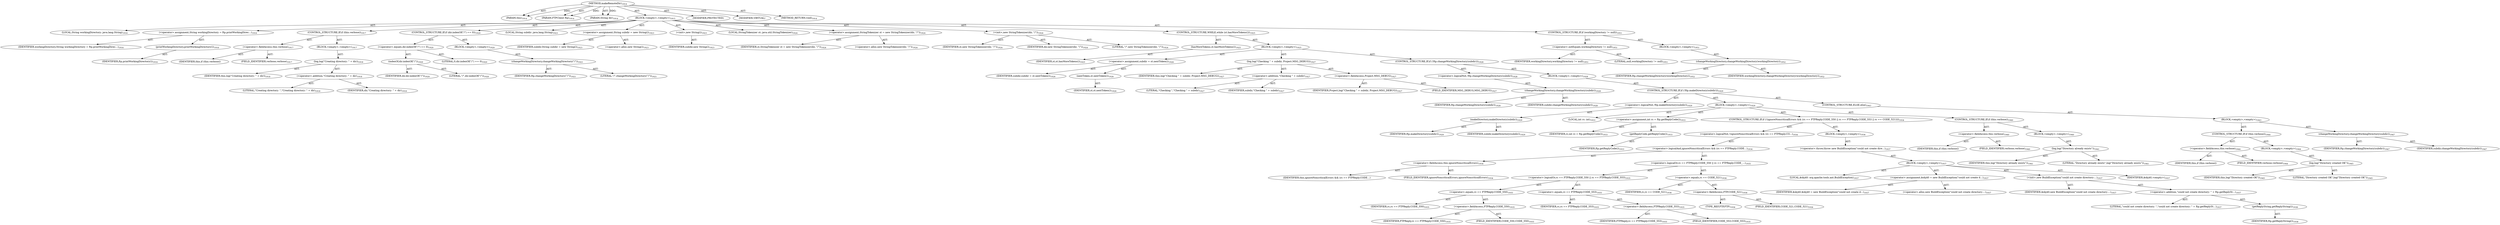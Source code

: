 digraph "makeRemoteDir" {  
"111669149766" [label = <(METHOD,makeRemoteDir)<SUB>1914</SUB>> ]
"115964117052" [label = <(PARAM,this)<SUB>1914</SUB>> ]
"115964117152" [label = <(PARAM,FTPClient ftp)<SUB>1914</SUB>> ]
"115964117153" [label = <(PARAM,String dir)<SUB>1914</SUB>> ]
"25769804126" [label = <(BLOCK,&lt;empty&gt;,&lt;empty&gt;)<SUB>1915</SUB>> ]
"94489280652" [label = <(LOCAL,String workingDirectory: java.lang.String)<SUB>1916</SUB>> ]
"30064772504" [label = <(&lt;operator&gt;.assignment,String workingDirectory = ftp.printWorkingDirec...)<SUB>1916</SUB>> ]
"68719477958" [label = <(IDENTIFIER,workingDirectory,String workingDirectory = ftp.printWorkingDirec...)<SUB>1916</SUB>> ]
"30064772505" [label = <(printWorkingDirectory,printWorkingDirectory())<SUB>1916</SUB>> ]
"68719477959" [label = <(IDENTIFIER,ftp,printWorkingDirectory())<SUB>1916</SUB>> ]
"47244640500" [label = <(CONTROL_STRUCTURE,IF,if (this.verbose))<SUB>1917</SUB>> ]
"30064772506" [label = <(&lt;operator&gt;.fieldAccess,this.verbose)<SUB>1917</SUB>> ]
"68719477960" [label = <(IDENTIFIER,this,if (this.verbose))> ]
"55834575160" [label = <(FIELD_IDENTIFIER,verbose,verbose)<SUB>1917</SUB>> ]
"25769804127" [label = <(BLOCK,&lt;empty&gt;,&lt;empty&gt;)<SUB>1917</SUB>> ]
"30064772507" [label = <(log,log(&quot;Creating directory: &quot; + dir))<SUB>1918</SUB>> ]
"68719476907" [label = <(IDENTIFIER,this,log(&quot;Creating directory: &quot; + dir))<SUB>1918</SUB>> ]
"30064772508" [label = <(&lt;operator&gt;.addition,&quot;Creating directory: &quot; + dir)<SUB>1918</SUB>> ]
"90194313450" [label = <(LITERAL,&quot;Creating directory: &quot;,&quot;Creating directory: &quot; + dir)<SUB>1918</SUB>> ]
"68719477961" [label = <(IDENTIFIER,dir,&quot;Creating directory: &quot; + dir)<SUB>1918</SUB>> ]
"47244640501" [label = <(CONTROL_STRUCTURE,IF,if (dir.indexOf(&quot;/&quot;) == 0))<SUB>1920</SUB>> ]
"30064772509" [label = <(&lt;operator&gt;.equals,dir.indexOf(&quot;/&quot;) == 0)<SUB>1920</SUB>> ]
"30064772510" [label = <(indexOf,dir.indexOf(&quot;/&quot;))<SUB>1920</SUB>> ]
"68719477962" [label = <(IDENTIFIER,dir,dir.indexOf(&quot;/&quot;))<SUB>1920</SUB>> ]
"90194313451" [label = <(LITERAL,&quot;/&quot;,dir.indexOf(&quot;/&quot;))<SUB>1920</SUB>> ]
"90194313452" [label = <(LITERAL,0,dir.indexOf(&quot;/&quot;) == 0)<SUB>1920</SUB>> ]
"25769804128" [label = <(BLOCK,&lt;empty&gt;,&lt;empty&gt;)<SUB>1920</SUB>> ]
"30064772511" [label = <(changeWorkingDirectory,changeWorkingDirectory(&quot;/&quot;))<SUB>1921</SUB>> ]
"68719477963" [label = <(IDENTIFIER,ftp,changeWorkingDirectory(&quot;/&quot;))<SUB>1921</SUB>> ]
"90194313453" [label = <(LITERAL,&quot;/&quot;,changeWorkingDirectory(&quot;/&quot;))<SUB>1921</SUB>> ]
"94489280653" [label = <(LOCAL,String subdir: java.lang.String)<SUB>1923</SUB>> ]
"30064772512" [label = <(&lt;operator&gt;.assignment,String subdir = new String())<SUB>1923</SUB>> ]
"68719477964" [label = <(IDENTIFIER,subdir,String subdir = new String())<SUB>1923</SUB>> ]
"30064772513" [label = <(&lt;operator&gt;.alloc,new String())<SUB>1923</SUB>> ]
"30064772514" [label = <(&lt;init&gt;,new String())<SUB>1923</SUB>> ]
"68719477965" [label = <(IDENTIFIER,subdir,new String())<SUB>1923</SUB>> ]
"94489280654" [label = <(LOCAL,StringTokenizer st: java.util.StringTokenizer)<SUB>1924</SUB>> ]
"30064772515" [label = <(&lt;operator&gt;.assignment,StringTokenizer st = new StringTokenizer(dir, &quot;/&quot;))<SUB>1924</SUB>> ]
"68719477966" [label = <(IDENTIFIER,st,StringTokenizer st = new StringTokenizer(dir, &quot;/&quot;))<SUB>1924</SUB>> ]
"30064772516" [label = <(&lt;operator&gt;.alloc,new StringTokenizer(dir, &quot;/&quot;))<SUB>1924</SUB>> ]
"30064772517" [label = <(&lt;init&gt;,new StringTokenizer(dir, &quot;/&quot;))<SUB>1924</SUB>> ]
"68719477967" [label = <(IDENTIFIER,st,new StringTokenizer(dir, &quot;/&quot;))<SUB>1924</SUB>> ]
"68719477968" [label = <(IDENTIFIER,dir,new StringTokenizer(dir, &quot;/&quot;))<SUB>1924</SUB>> ]
"90194313454" [label = <(LITERAL,&quot;/&quot;,new StringTokenizer(dir, &quot;/&quot;))<SUB>1924</SUB>> ]
"47244640502" [label = <(CONTROL_STRUCTURE,WHILE,while (st.hasMoreTokens()))<SUB>1925</SUB>> ]
"30064772518" [label = <(hasMoreTokens,st.hasMoreTokens())<SUB>1925</SUB>> ]
"68719477969" [label = <(IDENTIFIER,st,st.hasMoreTokens())<SUB>1925</SUB>> ]
"25769804129" [label = <(BLOCK,&lt;empty&gt;,&lt;empty&gt;)<SUB>1925</SUB>> ]
"30064772519" [label = <(&lt;operator&gt;.assignment,subdir = st.nextToken())<SUB>1926</SUB>> ]
"68719477970" [label = <(IDENTIFIER,subdir,subdir = st.nextToken())<SUB>1926</SUB>> ]
"30064772520" [label = <(nextToken,st.nextToken())<SUB>1926</SUB>> ]
"68719477971" [label = <(IDENTIFIER,st,st.nextToken())<SUB>1926</SUB>> ]
"30064772521" [label = <(log,log(&quot;Checking &quot; + subdir, Project.MSG_DEBUG))<SUB>1927</SUB>> ]
"68719476908" [label = <(IDENTIFIER,this,log(&quot;Checking &quot; + subdir, Project.MSG_DEBUG))<SUB>1927</SUB>> ]
"30064772522" [label = <(&lt;operator&gt;.addition,&quot;Checking &quot; + subdir)<SUB>1927</SUB>> ]
"90194313455" [label = <(LITERAL,&quot;Checking &quot;,&quot;Checking &quot; + subdir)<SUB>1927</SUB>> ]
"68719477972" [label = <(IDENTIFIER,subdir,&quot;Checking &quot; + subdir)<SUB>1927</SUB>> ]
"30064772523" [label = <(&lt;operator&gt;.fieldAccess,Project.MSG_DEBUG)<SUB>1927</SUB>> ]
"68719477973" [label = <(IDENTIFIER,Project,log(&quot;Checking &quot; + subdir, Project.MSG_DEBUG))<SUB>1927</SUB>> ]
"55834575161" [label = <(FIELD_IDENTIFIER,MSG_DEBUG,MSG_DEBUG)<SUB>1927</SUB>> ]
"47244640503" [label = <(CONTROL_STRUCTURE,IF,if (!ftp.changeWorkingDirectory(subdir)))<SUB>1928</SUB>> ]
"30064772524" [label = <(&lt;operator&gt;.logicalNot,!ftp.changeWorkingDirectory(subdir))<SUB>1928</SUB>> ]
"30064772525" [label = <(changeWorkingDirectory,changeWorkingDirectory(subdir))<SUB>1928</SUB>> ]
"68719477974" [label = <(IDENTIFIER,ftp,changeWorkingDirectory(subdir))<SUB>1928</SUB>> ]
"68719477975" [label = <(IDENTIFIER,subdir,changeWorkingDirectory(subdir))<SUB>1928</SUB>> ]
"25769804130" [label = <(BLOCK,&lt;empty&gt;,&lt;empty&gt;)<SUB>1928</SUB>> ]
"47244640504" [label = <(CONTROL_STRUCTURE,IF,if (!ftp.makeDirectory(subdir)))<SUB>1929</SUB>> ]
"30064772526" [label = <(&lt;operator&gt;.logicalNot,!ftp.makeDirectory(subdir))<SUB>1929</SUB>> ]
"30064772527" [label = <(makeDirectory,makeDirectory(subdir))<SUB>1929</SUB>> ]
"68719477976" [label = <(IDENTIFIER,ftp,makeDirectory(subdir))<SUB>1929</SUB>> ]
"68719477977" [label = <(IDENTIFIER,subdir,makeDirectory(subdir))<SUB>1929</SUB>> ]
"25769804131" [label = <(BLOCK,&lt;empty&gt;,&lt;empty&gt;)<SUB>1929</SUB>> ]
"94489280655" [label = <(LOCAL,int rc: int)<SUB>1933</SUB>> ]
"30064772528" [label = <(&lt;operator&gt;.assignment,int rc = ftp.getReplyCode())<SUB>1933</SUB>> ]
"68719477978" [label = <(IDENTIFIER,rc,int rc = ftp.getReplyCode())<SUB>1933</SUB>> ]
"30064772529" [label = <(getReplyCode,getReplyCode())<SUB>1933</SUB>> ]
"68719477979" [label = <(IDENTIFIER,ftp,getReplyCode())<SUB>1933</SUB>> ]
"47244640505" [label = <(CONTROL_STRUCTURE,IF,if (!(ignoreNoncriticalErrors &amp;&amp; (rc == FTPReply.CODE_550 || rc == FTPReply.CODE_553 || rc == CODE_521))))<SUB>1934</SUB>> ]
"30064772530" [label = <(&lt;operator&gt;.logicalNot,!(ignoreNoncriticalErrors &amp;&amp; (rc == FTPReply.CO...)<SUB>1934</SUB>> ]
"30064772531" [label = <(&lt;operator&gt;.logicalAnd,ignoreNoncriticalErrors &amp;&amp; (rc == FTPReply.CODE...)<SUB>1934</SUB>> ]
"30064772532" [label = <(&lt;operator&gt;.fieldAccess,this.ignoreNoncriticalErrors)<SUB>1934</SUB>> ]
"68719477980" [label = <(IDENTIFIER,this,ignoreNoncriticalErrors &amp;&amp; (rc == FTPReply.CODE...)> ]
"55834575162" [label = <(FIELD_IDENTIFIER,ignoreNoncriticalErrors,ignoreNoncriticalErrors)<SUB>1934</SUB>> ]
"30064772533" [label = <(&lt;operator&gt;.logicalOr,rc == FTPReply.CODE_550 || rc == FTPReply.CODE_...)<SUB>1935</SUB>> ]
"30064772534" [label = <(&lt;operator&gt;.logicalOr,rc == FTPReply.CODE_550 || rc == FTPReply.CODE_553)<SUB>1935</SUB>> ]
"30064772535" [label = <(&lt;operator&gt;.equals,rc == FTPReply.CODE_550)<SUB>1935</SUB>> ]
"68719477981" [label = <(IDENTIFIER,rc,rc == FTPReply.CODE_550)<SUB>1935</SUB>> ]
"30064772536" [label = <(&lt;operator&gt;.fieldAccess,FTPReply.CODE_550)<SUB>1935</SUB>> ]
"68719477982" [label = <(IDENTIFIER,FTPReply,rc == FTPReply.CODE_550)<SUB>1935</SUB>> ]
"55834575163" [label = <(FIELD_IDENTIFIER,CODE_550,CODE_550)<SUB>1935</SUB>> ]
"30064772537" [label = <(&lt;operator&gt;.equals,rc == FTPReply.CODE_553)<SUB>1935</SUB>> ]
"68719477983" [label = <(IDENTIFIER,rc,rc == FTPReply.CODE_553)<SUB>1935</SUB>> ]
"30064772538" [label = <(&lt;operator&gt;.fieldAccess,FTPReply.CODE_553)<SUB>1935</SUB>> ]
"68719477984" [label = <(IDENTIFIER,FTPReply,rc == FTPReply.CODE_553)<SUB>1935</SUB>> ]
"55834575164" [label = <(FIELD_IDENTIFIER,CODE_553,CODE_553)<SUB>1935</SUB>> ]
"30064772539" [label = <(&lt;operator&gt;.equals,rc == CODE_521)<SUB>1936</SUB>> ]
"68719477985" [label = <(IDENTIFIER,rc,rc == CODE_521)<SUB>1936</SUB>> ]
"30064772540" [label = <(&lt;operator&gt;.fieldAccess,FTP.CODE_521)<SUB>1936</SUB>> ]
"180388626464" [label = <(TYPE_REF,FTP,FTP)<SUB>1936</SUB>> ]
"55834575165" [label = <(FIELD_IDENTIFIER,CODE_521,CODE_521)<SUB>1936</SUB>> ]
"25769804132" [label = <(BLOCK,&lt;empty&gt;,&lt;empty&gt;)<SUB>1936</SUB>> ]
"30064772541" [label = <(&lt;operator&gt;.throw,throw new BuildException(&quot;could not create dire...)<SUB>1937</SUB>> ]
"25769804133" [label = <(BLOCK,&lt;empty&gt;,&lt;empty&gt;)<SUB>1937</SUB>> ]
"94489280656" [label = <(LOCAL,$obj40: org.apache.tools.ant.BuildException)<SUB>1937</SUB>> ]
"30064772542" [label = <(&lt;operator&gt;.assignment,$obj40 = new BuildException(&quot;could not create d...)<SUB>1937</SUB>> ]
"68719477986" [label = <(IDENTIFIER,$obj40,$obj40 = new BuildException(&quot;could not create d...)<SUB>1937</SUB>> ]
"30064772543" [label = <(&lt;operator&gt;.alloc,new BuildException(&quot;could not create directory:...)<SUB>1937</SUB>> ]
"30064772544" [label = <(&lt;init&gt;,new BuildException(&quot;could not create directory:...)<SUB>1937</SUB>> ]
"68719477987" [label = <(IDENTIFIER,$obj40,new BuildException(&quot;could not create directory:...)<SUB>1937</SUB>> ]
"30064772545" [label = <(&lt;operator&gt;.addition,&quot;could not create directory: &quot; + ftp.getReplySt...)<SUB>1937</SUB>> ]
"90194313456" [label = <(LITERAL,&quot;could not create directory: &quot;,&quot;could not create directory: &quot; + ftp.getReplySt...)<SUB>1937</SUB>> ]
"30064772546" [label = <(getReplyString,getReplyString())<SUB>1938</SUB>> ]
"68719477988" [label = <(IDENTIFIER,ftp,getReplyString())<SUB>1938</SUB>> ]
"68719477989" [label = <(IDENTIFIER,$obj40,&lt;empty&gt;)<SUB>1937</SUB>> ]
"47244640506" [label = <(CONTROL_STRUCTURE,IF,if (this.verbose))<SUB>1940</SUB>> ]
"30064772547" [label = <(&lt;operator&gt;.fieldAccess,this.verbose)<SUB>1940</SUB>> ]
"68719477990" [label = <(IDENTIFIER,this,if (this.verbose))> ]
"55834575166" [label = <(FIELD_IDENTIFIER,verbose,verbose)<SUB>1940</SUB>> ]
"25769804134" [label = <(BLOCK,&lt;empty&gt;,&lt;empty&gt;)<SUB>1940</SUB>> ]
"30064772548" [label = <(log,log(&quot;Directory already exists&quot;))<SUB>1941</SUB>> ]
"68719476909" [label = <(IDENTIFIER,this,log(&quot;Directory already exists&quot;))<SUB>1941</SUB>> ]
"90194313457" [label = <(LITERAL,&quot;Directory already exists&quot;,log(&quot;Directory already exists&quot;))<SUB>1941</SUB>> ]
"47244640507" [label = <(CONTROL_STRUCTURE,ELSE,else)<SUB>1943</SUB>> ]
"25769804135" [label = <(BLOCK,&lt;empty&gt;,&lt;empty&gt;)<SUB>1943</SUB>> ]
"47244640508" [label = <(CONTROL_STRUCTURE,IF,if (this.verbose))<SUB>1944</SUB>> ]
"30064772549" [label = <(&lt;operator&gt;.fieldAccess,this.verbose)<SUB>1944</SUB>> ]
"68719477991" [label = <(IDENTIFIER,this,if (this.verbose))> ]
"55834575167" [label = <(FIELD_IDENTIFIER,verbose,verbose)<SUB>1944</SUB>> ]
"25769804136" [label = <(BLOCK,&lt;empty&gt;,&lt;empty&gt;)<SUB>1944</SUB>> ]
"30064772550" [label = <(log,log(&quot;Directory created OK&quot;))<SUB>1945</SUB>> ]
"68719476910" [label = <(IDENTIFIER,this,log(&quot;Directory created OK&quot;))<SUB>1945</SUB>> ]
"90194313458" [label = <(LITERAL,&quot;Directory created OK&quot;,log(&quot;Directory created OK&quot;))<SUB>1945</SUB>> ]
"30064772551" [label = <(changeWorkingDirectory,changeWorkingDirectory(subdir))<SUB>1947</SUB>> ]
"68719477992" [label = <(IDENTIFIER,ftp,changeWorkingDirectory(subdir))<SUB>1947</SUB>> ]
"68719477993" [label = <(IDENTIFIER,subdir,changeWorkingDirectory(subdir))<SUB>1947</SUB>> ]
"47244640509" [label = <(CONTROL_STRUCTURE,IF,if (workingDirectory != null))<SUB>1951</SUB>> ]
"30064772552" [label = <(&lt;operator&gt;.notEquals,workingDirectory != null)<SUB>1951</SUB>> ]
"68719477994" [label = <(IDENTIFIER,workingDirectory,workingDirectory != null)<SUB>1951</SUB>> ]
"90194313459" [label = <(LITERAL,null,workingDirectory != null)<SUB>1951</SUB>> ]
"25769804137" [label = <(BLOCK,&lt;empty&gt;,&lt;empty&gt;)<SUB>1951</SUB>> ]
"30064772553" [label = <(changeWorkingDirectory,changeWorkingDirectory(workingDirectory))<SUB>1952</SUB>> ]
"68719477995" [label = <(IDENTIFIER,ftp,changeWorkingDirectory(workingDirectory))<SUB>1952</SUB>> ]
"68719477996" [label = <(IDENTIFIER,workingDirectory,changeWorkingDirectory(workingDirectory))<SUB>1952</SUB>> ]
"133143986381" [label = <(MODIFIER,PROTECTED)> ]
"133143986382" [label = <(MODIFIER,VIRTUAL)> ]
"128849018950" [label = <(METHOD_RETURN,void)<SUB>1914</SUB>> ]
  "111669149766" -> "115964117052"  [ label = "AST: "] 
  "111669149766" -> "115964117152"  [ label = "AST: "] 
  "111669149766" -> "115964117153"  [ label = "AST: "] 
  "111669149766" -> "25769804126"  [ label = "AST: "] 
  "111669149766" -> "133143986381"  [ label = "AST: "] 
  "111669149766" -> "133143986382"  [ label = "AST: "] 
  "111669149766" -> "128849018950"  [ label = "AST: "] 
  "25769804126" -> "94489280652"  [ label = "AST: "] 
  "25769804126" -> "30064772504"  [ label = "AST: "] 
  "25769804126" -> "47244640500"  [ label = "AST: "] 
  "25769804126" -> "47244640501"  [ label = "AST: "] 
  "25769804126" -> "94489280653"  [ label = "AST: "] 
  "25769804126" -> "30064772512"  [ label = "AST: "] 
  "25769804126" -> "30064772514"  [ label = "AST: "] 
  "25769804126" -> "94489280654"  [ label = "AST: "] 
  "25769804126" -> "30064772515"  [ label = "AST: "] 
  "25769804126" -> "30064772517"  [ label = "AST: "] 
  "25769804126" -> "47244640502"  [ label = "AST: "] 
  "25769804126" -> "47244640509"  [ label = "AST: "] 
  "30064772504" -> "68719477958"  [ label = "AST: "] 
  "30064772504" -> "30064772505"  [ label = "AST: "] 
  "30064772505" -> "68719477959"  [ label = "AST: "] 
  "47244640500" -> "30064772506"  [ label = "AST: "] 
  "47244640500" -> "25769804127"  [ label = "AST: "] 
  "30064772506" -> "68719477960"  [ label = "AST: "] 
  "30064772506" -> "55834575160"  [ label = "AST: "] 
  "25769804127" -> "30064772507"  [ label = "AST: "] 
  "30064772507" -> "68719476907"  [ label = "AST: "] 
  "30064772507" -> "30064772508"  [ label = "AST: "] 
  "30064772508" -> "90194313450"  [ label = "AST: "] 
  "30064772508" -> "68719477961"  [ label = "AST: "] 
  "47244640501" -> "30064772509"  [ label = "AST: "] 
  "47244640501" -> "25769804128"  [ label = "AST: "] 
  "30064772509" -> "30064772510"  [ label = "AST: "] 
  "30064772509" -> "90194313452"  [ label = "AST: "] 
  "30064772510" -> "68719477962"  [ label = "AST: "] 
  "30064772510" -> "90194313451"  [ label = "AST: "] 
  "25769804128" -> "30064772511"  [ label = "AST: "] 
  "30064772511" -> "68719477963"  [ label = "AST: "] 
  "30064772511" -> "90194313453"  [ label = "AST: "] 
  "30064772512" -> "68719477964"  [ label = "AST: "] 
  "30064772512" -> "30064772513"  [ label = "AST: "] 
  "30064772514" -> "68719477965"  [ label = "AST: "] 
  "30064772515" -> "68719477966"  [ label = "AST: "] 
  "30064772515" -> "30064772516"  [ label = "AST: "] 
  "30064772517" -> "68719477967"  [ label = "AST: "] 
  "30064772517" -> "68719477968"  [ label = "AST: "] 
  "30064772517" -> "90194313454"  [ label = "AST: "] 
  "47244640502" -> "30064772518"  [ label = "AST: "] 
  "47244640502" -> "25769804129"  [ label = "AST: "] 
  "30064772518" -> "68719477969"  [ label = "AST: "] 
  "25769804129" -> "30064772519"  [ label = "AST: "] 
  "25769804129" -> "30064772521"  [ label = "AST: "] 
  "25769804129" -> "47244640503"  [ label = "AST: "] 
  "30064772519" -> "68719477970"  [ label = "AST: "] 
  "30064772519" -> "30064772520"  [ label = "AST: "] 
  "30064772520" -> "68719477971"  [ label = "AST: "] 
  "30064772521" -> "68719476908"  [ label = "AST: "] 
  "30064772521" -> "30064772522"  [ label = "AST: "] 
  "30064772521" -> "30064772523"  [ label = "AST: "] 
  "30064772522" -> "90194313455"  [ label = "AST: "] 
  "30064772522" -> "68719477972"  [ label = "AST: "] 
  "30064772523" -> "68719477973"  [ label = "AST: "] 
  "30064772523" -> "55834575161"  [ label = "AST: "] 
  "47244640503" -> "30064772524"  [ label = "AST: "] 
  "47244640503" -> "25769804130"  [ label = "AST: "] 
  "30064772524" -> "30064772525"  [ label = "AST: "] 
  "30064772525" -> "68719477974"  [ label = "AST: "] 
  "30064772525" -> "68719477975"  [ label = "AST: "] 
  "25769804130" -> "47244640504"  [ label = "AST: "] 
  "47244640504" -> "30064772526"  [ label = "AST: "] 
  "47244640504" -> "25769804131"  [ label = "AST: "] 
  "47244640504" -> "47244640507"  [ label = "AST: "] 
  "30064772526" -> "30064772527"  [ label = "AST: "] 
  "30064772527" -> "68719477976"  [ label = "AST: "] 
  "30064772527" -> "68719477977"  [ label = "AST: "] 
  "25769804131" -> "94489280655"  [ label = "AST: "] 
  "25769804131" -> "30064772528"  [ label = "AST: "] 
  "25769804131" -> "47244640505"  [ label = "AST: "] 
  "25769804131" -> "47244640506"  [ label = "AST: "] 
  "30064772528" -> "68719477978"  [ label = "AST: "] 
  "30064772528" -> "30064772529"  [ label = "AST: "] 
  "30064772529" -> "68719477979"  [ label = "AST: "] 
  "47244640505" -> "30064772530"  [ label = "AST: "] 
  "47244640505" -> "25769804132"  [ label = "AST: "] 
  "30064772530" -> "30064772531"  [ label = "AST: "] 
  "30064772531" -> "30064772532"  [ label = "AST: "] 
  "30064772531" -> "30064772533"  [ label = "AST: "] 
  "30064772532" -> "68719477980"  [ label = "AST: "] 
  "30064772532" -> "55834575162"  [ label = "AST: "] 
  "30064772533" -> "30064772534"  [ label = "AST: "] 
  "30064772533" -> "30064772539"  [ label = "AST: "] 
  "30064772534" -> "30064772535"  [ label = "AST: "] 
  "30064772534" -> "30064772537"  [ label = "AST: "] 
  "30064772535" -> "68719477981"  [ label = "AST: "] 
  "30064772535" -> "30064772536"  [ label = "AST: "] 
  "30064772536" -> "68719477982"  [ label = "AST: "] 
  "30064772536" -> "55834575163"  [ label = "AST: "] 
  "30064772537" -> "68719477983"  [ label = "AST: "] 
  "30064772537" -> "30064772538"  [ label = "AST: "] 
  "30064772538" -> "68719477984"  [ label = "AST: "] 
  "30064772538" -> "55834575164"  [ label = "AST: "] 
  "30064772539" -> "68719477985"  [ label = "AST: "] 
  "30064772539" -> "30064772540"  [ label = "AST: "] 
  "30064772540" -> "180388626464"  [ label = "AST: "] 
  "30064772540" -> "55834575165"  [ label = "AST: "] 
  "25769804132" -> "30064772541"  [ label = "AST: "] 
  "30064772541" -> "25769804133"  [ label = "AST: "] 
  "25769804133" -> "94489280656"  [ label = "AST: "] 
  "25769804133" -> "30064772542"  [ label = "AST: "] 
  "25769804133" -> "30064772544"  [ label = "AST: "] 
  "25769804133" -> "68719477989"  [ label = "AST: "] 
  "30064772542" -> "68719477986"  [ label = "AST: "] 
  "30064772542" -> "30064772543"  [ label = "AST: "] 
  "30064772544" -> "68719477987"  [ label = "AST: "] 
  "30064772544" -> "30064772545"  [ label = "AST: "] 
  "30064772545" -> "90194313456"  [ label = "AST: "] 
  "30064772545" -> "30064772546"  [ label = "AST: "] 
  "30064772546" -> "68719477988"  [ label = "AST: "] 
  "47244640506" -> "30064772547"  [ label = "AST: "] 
  "47244640506" -> "25769804134"  [ label = "AST: "] 
  "30064772547" -> "68719477990"  [ label = "AST: "] 
  "30064772547" -> "55834575166"  [ label = "AST: "] 
  "25769804134" -> "30064772548"  [ label = "AST: "] 
  "30064772548" -> "68719476909"  [ label = "AST: "] 
  "30064772548" -> "90194313457"  [ label = "AST: "] 
  "47244640507" -> "25769804135"  [ label = "AST: "] 
  "25769804135" -> "47244640508"  [ label = "AST: "] 
  "25769804135" -> "30064772551"  [ label = "AST: "] 
  "47244640508" -> "30064772549"  [ label = "AST: "] 
  "47244640508" -> "25769804136"  [ label = "AST: "] 
  "30064772549" -> "68719477991"  [ label = "AST: "] 
  "30064772549" -> "55834575167"  [ label = "AST: "] 
  "25769804136" -> "30064772550"  [ label = "AST: "] 
  "30064772550" -> "68719476910"  [ label = "AST: "] 
  "30064772550" -> "90194313458"  [ label = "AST: "] 
  "30064772551" -> "68719477992"  [ label = "AST: "] 
  "30064772551" -> "68719477993"  [ label = "AST: "] 
  "47244640509" -> "30064772552"  [ label = "AST: "] 
  "47244640509" -> "25769804137"  [ label = "AST: "] 
  "30064772552" -> "68719477994"  [ label = "AST: "] 
  "30064772552" -> "90194313459"  [ label = "AST: "] 
  "25769804137" -> "30064772553"  [ label = "AST: "] 
  "30064772553" -> "68719477995"  [ label = "AST: "] 
  "30064772553" -> "68719477996"  [ label = "AST: "] 
  "111669149766" -> "115964117052"  [ label = "DDG: "] 
  "111669149766" -> "115964117152"  [ label = "DDG: "] 
  "111669149766" -> "115964117153"  [ label = "DDG: "] 
}
